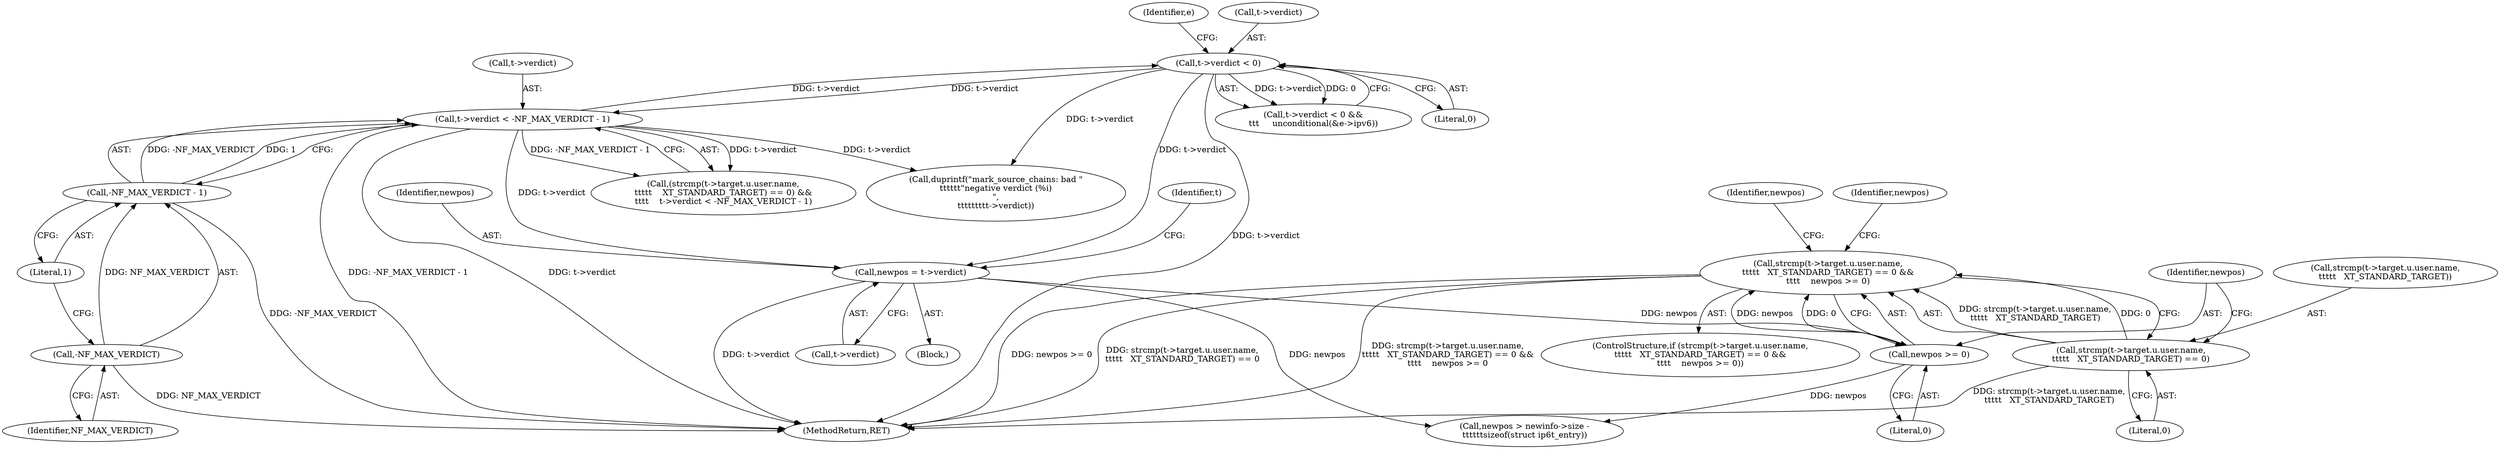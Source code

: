 digraph "0_linux_54d83fc74aa9ec72794373cb47432c5f7fb1a309_11@API" {
"1000363" [label="(Call,strcmp(t->target.u.user.name,\n\t\t\t\t\t   XT_STANDARD_TARGET) == 0 &&\n\t\t\t\t    newpos >= 0)"];
"1000364" [label="(Call,strcmp(t->target.u.user.name,\n\t\t\t\t\t   XT_STANDARD_TARGET) == 0)"];
"1000377" [label="(Call,newpos >= 0)"];
"1000357" [label="(Call,newpos = t->verdict)"];
"1000227" [label="(Call,t->verdict < 0)"];
"1000256" [label="(Call,t->verdict < -NF_MAX_VERDICT - 1)"];
"1000260" [label="(Call,-NF_MAX_VERDICT - 1)"];
"1000261" [label="(Call,-NF_MAX_VERDICT)"];
"1000242" [label="(Call,(strcmp(t->target.u.user.name,\n\t\t\t\t\t    XT_STANDARD_TARGET) == 0) &&\n\t\t\t\t    t->verdict < -NF_MAX_VERDICT - 1)"];
"1000382" [label="(Call,newpos > newinfo->size -\n\t\t\t\t\t\tsizeof(struct ip6t_entry))"];
"1000370" [label="(Identifier,t)"];
"1000355" [label="(Block,)"];
"1000362" [label="(ControlStructure,if (strcmp(t->target.u.user.name,\n\t\t\t\t\t   XT_STANDARD_TARGET) == 0 &&\n\t\t\t\t    newpos >= 0))"];
"1000257" [label="(Call,t->verdict)"];
"1000256" [label="(Call,t->verdict < -NF_MAX_VERDICT - 1)"];
"1000432" [label="(MethodReturn,RET)"];
"1000359" [label="(Call,t->verdict)"];
"1000376" [label="(Literal,0)"];
"1000265" [label="(Call,duprintf(\"mark_source_chains: bad \"\n\t\t\t\t\t\t\"negative verdict (%i)\n\",\n\t\t\t\t\t\t\t\tt->verdict))"];
"1000377" [label="(Call,newpos >= 0)"];
"1000235" [label="(Identifier,e)"];
"1000228" [label="(Call,t->verdict)"];
"1000383" [label="(Identifier,newpos)"];
"1000365" [label="(Call,strcmp(t->target.u.user.name,\n\t\t\t\t\t   XT_STANDARD_TARGET))"];
"1000358" [label="(Identifier,newpos)"];
"1000226" [label="(Call,t->verdict < 0 &&\n\t\t\t     unconditional(&e->ipv6))"];
"1000263" [label="(Literal,1)"];
"1000260" [label="(Call,-NF_MAX_VERDICT - 1)"];
"1000231" [label="(Literal,0)"];
"1000357" [label="(Call,newpos = t->verdict)"];
"1000261" [label="(Call,-NF_MAX_VERDICT)"];
"1000379" [label="(Literal,0)"];
"1000363" [label="(Call,strcmp(t->target.u.user.name,\n\t\t\t\t\t   XT_STANDARD_TARGET) == 0 &&\n\t\t\t\t    newpos >= 0)"];
"1000403" [label="(Identifier,newpos)"];
"1000262" [label="(Identifier,NF_MAX_VERDICT)"];
"1000378" [label="(Identifier,newpos)"];
"1000227" [label="(Call,t->verdict < 0)"];
"1000364" [label="(Call,strcmp(t->target.u.user.name,\n\t\t\t\t\t   XT_STANDARD_TARGET) == 0)"];
"1000363" -> "1000362"  [label="AST: "];
"1000363" -> "1000364"  [label="CFG: "];
"1000363" -> "1000377"  [label="CFG: "];
"1000364" -> "1000363"  [label="AST: "];
"1000377" -> "1000363"  [label="AST: "];
"1000383" -> "1000363"  [label="CFG: "];
"1000403" -> "1000363"  [label="CFG: "];
"1000363" -> "1000432"  [label="DDG: newpos >= 0"];
"1000363" -> "1000432"  [label="DDG: strcmp(t->target.u.user.name,\n\t\t\t\t\t   XT_STANDARD_TARGET) == 0"];
"1000363" -> "1000432"  [label="DDG: strcmp(t->target.u.user.name,\n\t\t\t\t\t   XT_STANDARD_TARGET) == 0 &&\n\t\t\t\t    newpos >= 0"];
"1000364" -> "1000363"  [label="DDG: strcmp(t->target.u.user.name,\n\t\t\t\t\t   XT_STANDARD_TARGET)"];
"1000364" -> "1000363"  [label="DDG: 0"];
"1000377" -> "1000363"  [label="DDG: newpos"];
"1000377" -> "1000363"  [label="DDG: 0"];
"1000364" -> "1000376"  [label="CFG: "];
"1000365" -> "1000364"  [label="AST: "];
"1000376" -> "1000364"  [label="AST: "];
"1000378" -> "1000364"  [label="CFG: "];
"1000364" -> "1000432"  [label="DDG: strcmp(t->target.u.user.name,\n\t\t\t\t\t   XT_STANDARD_TARGET)"];
"1000377" -> "1000379"  [label="CFG: "];
"1000378" -> "1000377"  [label="AST: "];
"1000379" -> "1000377"  [label="AST: "];
"1000357" -> "1000377"  [label="DDG: newpos"];
"1000377" -> "1000382"  [label="DDG: newpos"];
"1000357" -> "1000355"  [label="AST: "];
"1000357" -> "1000359"  [label="CFG: "];
"1000358" -> "1000357"  [label="AST: "];
"1000359" -> "1000357"  [label="AST: "];
"1000370" -> "1000357"  [label="CFG: "];
"1000357" -> "1000432"  [label="DDG: t->verdict"];
"1000227" -> "1000357"  [label="DDG: t->verdict"];
"1000256" -> "1000357"  [label="DDG: t->verdict"];
"1000357" -> "1000382"  [label="DDG: newpos"];
"1000227" -> "1000226"  [label="AST: "];
"1000227" -> "1000231"  [label="CFG: "];
"1000228" -> "1000227"  [label="AST: "];
"1000231" -> "1000227"  [label="AST: "];
"1000235" -> "1000227"  [label="CFG: "];
"1000226" -> "1000227"  [label="CFG: "];
"1000227" -> "1000432"  [label="DDG: t->verdict"];
"1000227" -> "1000226"  [label="DDG: t->verdict"];
"1000227" -> "1000226"  [label="DDG: 0"];
"1000256" -> "1000227"  [label="DDG: t->verdict"];
"1000227" -> "1000256"  [label="DDG: t->verdict"];
"1000227" -> "1000265"  [label="DDG: t->verdict"];
"1000256" -> "1000242"  [label="AST: "];
"1000256" -> "1000260"  [label="CFG: "];
"1000257" -> "1000256"  [label="AST: "];
"1000260" -> "1000256"  [label="AST: "];
"1000242" -> "1000256"  [label="CFG: "];
"1000256" -> "1000432"  [label="DDG: -NF_MAX_VERDICT - 1"];
"1000256" -> "1000432"  [label="DDG: t->verdict"];
"1000256" -> "1000242"  [label="DDG: t->verdict"];
"1000256" -> "1000242"  [label="DDG: -NF_MAX_VERDICT - 1"];
"1000260" -> "1000256"  [label="DDG: -NF_MAX_VERDICT"];
"1000260" -> "1000256"  [label="DDG: 1"];
"1000256" -> "1000265"  [label="DDG: t->verdict"];
"1000260" -> "1000263"  [label="CFG: "];
"1000261" -> "1000260"  [label="AST: "];
"1000263" -> "1000260"  [label="AST: "];
"1000260" -> "1000432"  [label="DDG: -NF_MAX_VERDICT"];
"1000261" -> "1000260"  [label="DDG: NF_MAX_VERDICT"];
"1000261" -> "1000262"  [label="CFG: "];
"1000262" -> "1000261"  [label="AST: "];
"1000263" -> "1000261"  [label="CFG: "];
"1000261" -> "1000432"  [label="DDG: NF_MAX_VERDICT"];
}
